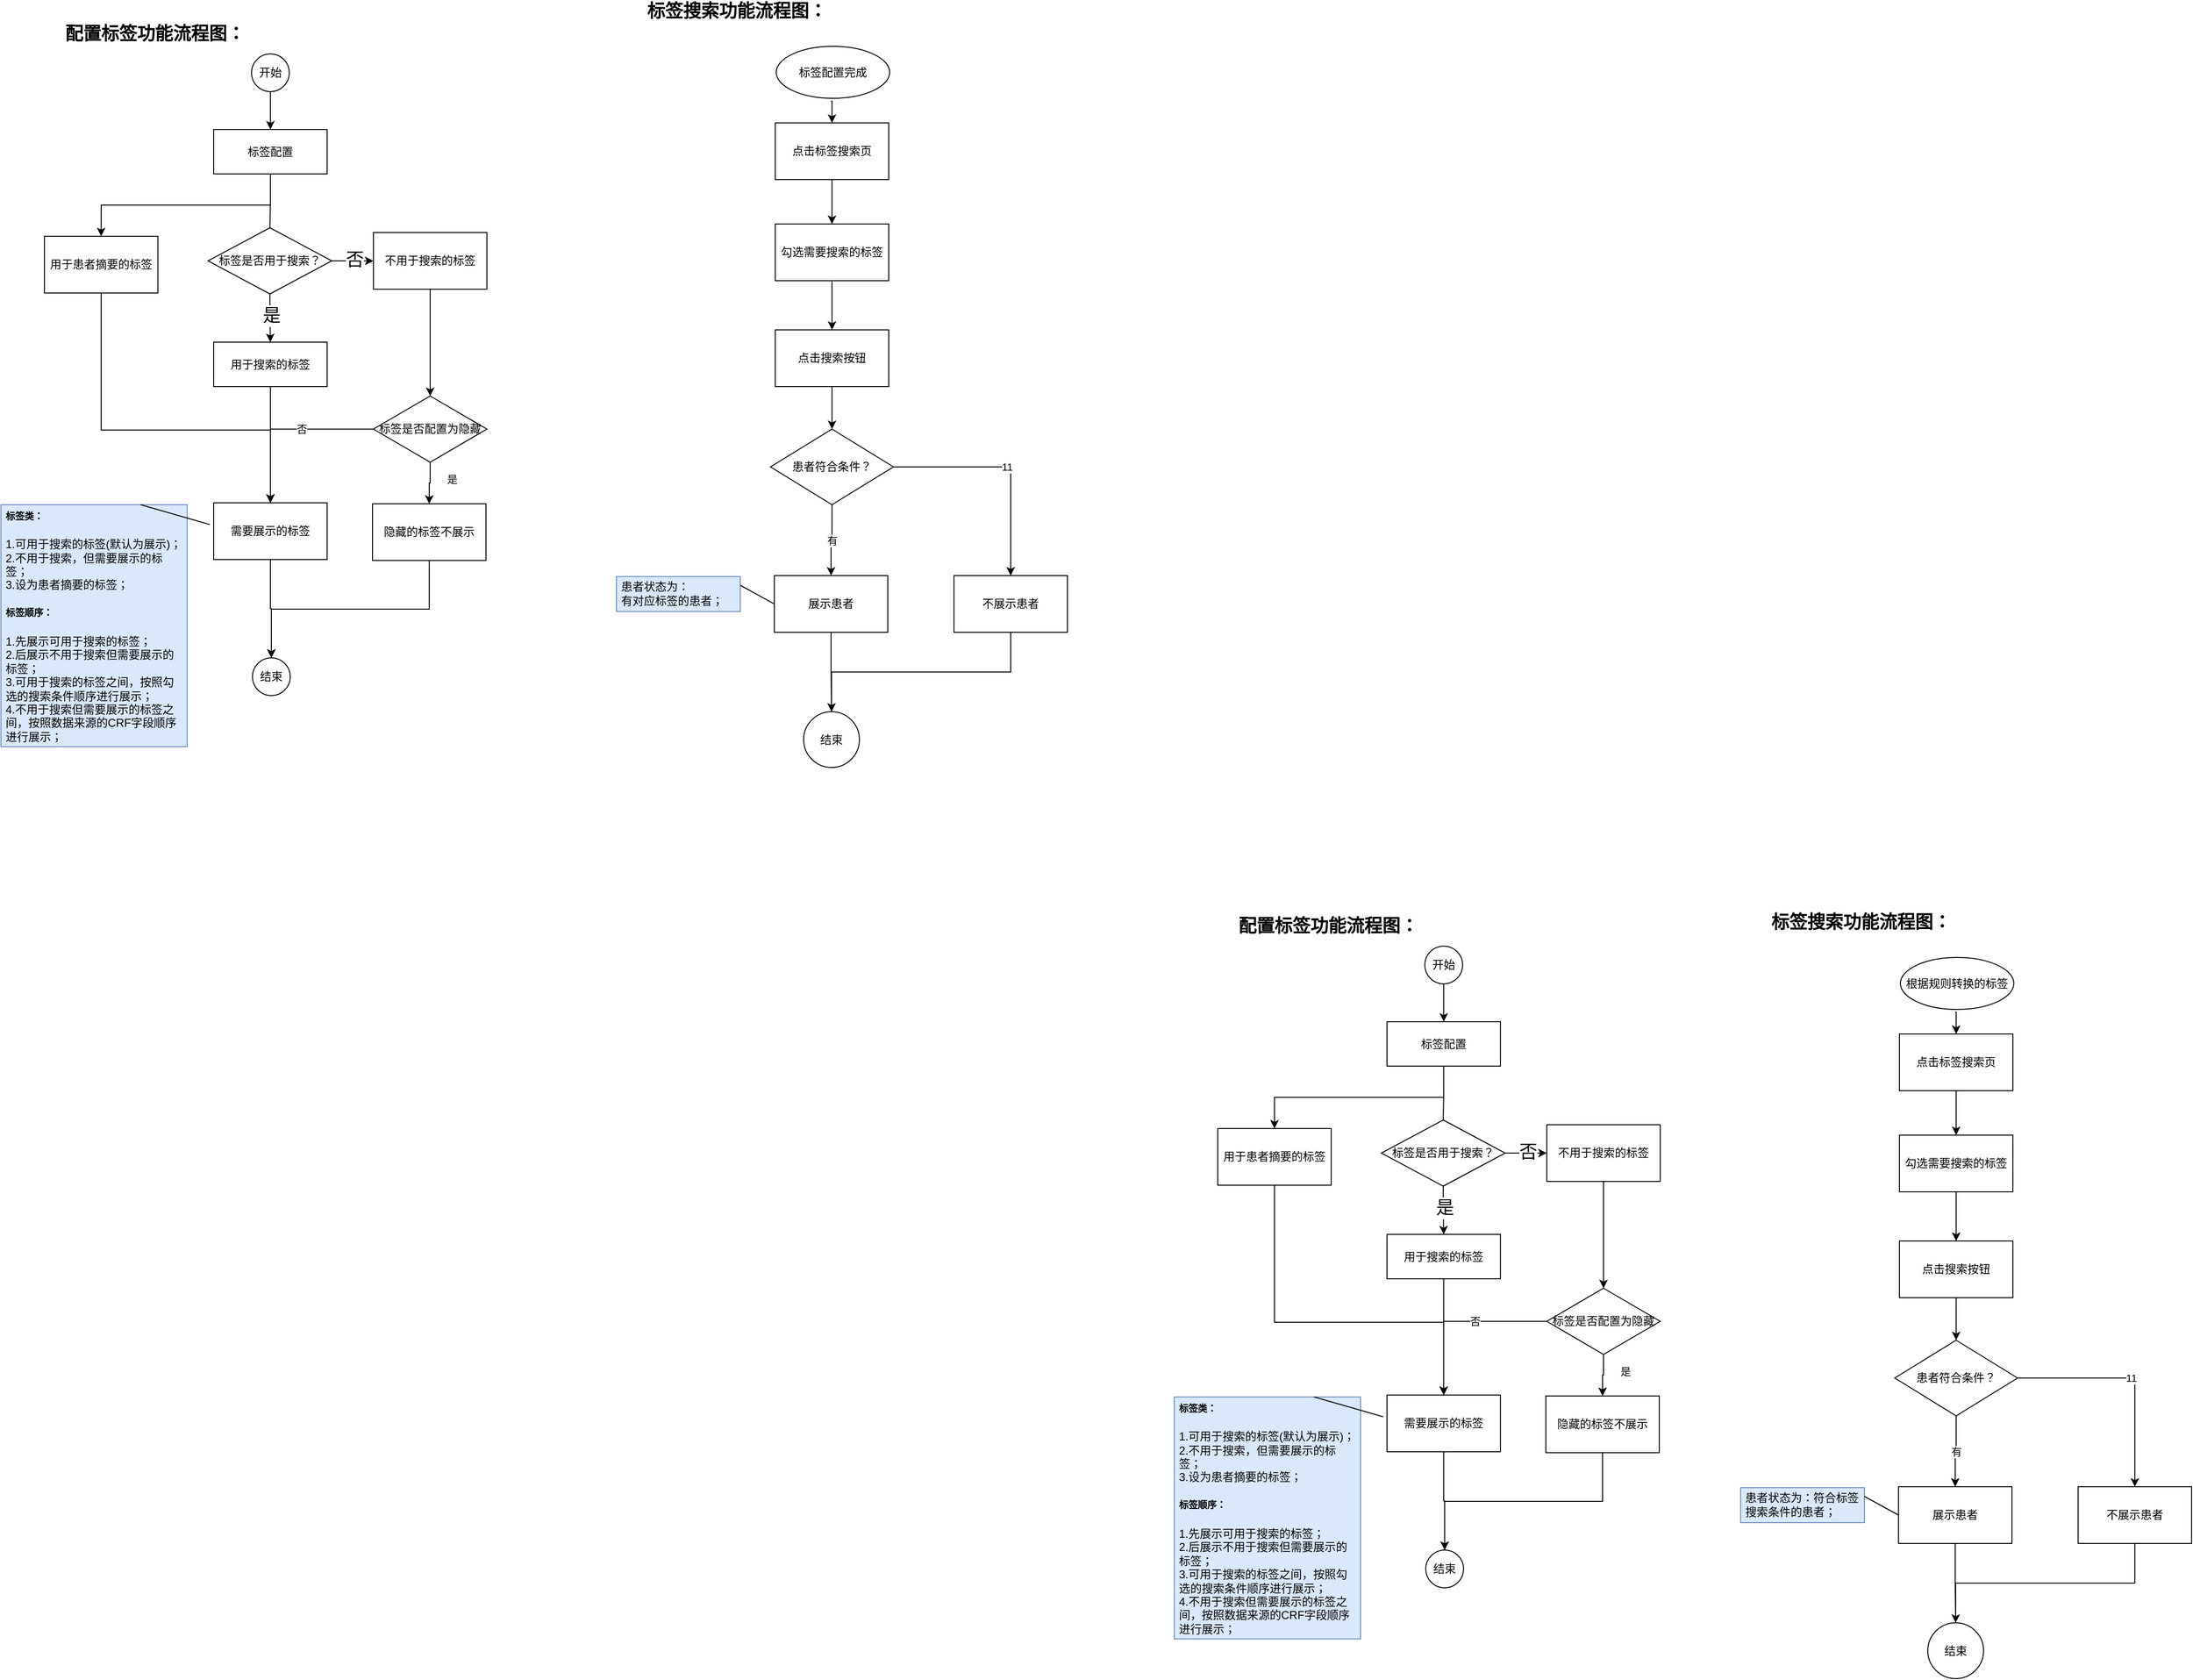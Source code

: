 <mxfile version="14.8.3" type="github">
  <diagram id="2TADyYtRJeXbwywr8u7V" name="第 1 页">
    <mxGraphModel dx="2381" dy="621" grid="0" gridSize="10" guides="0" tooltips="1" connect="1" arrows="1" fold="1" page="1" pageScale="1" pageWidth="1200" pageHeight="1920" math="0" shadow="0">
      <root>
        <mxCell id="0" />
        <mxCell id="1" parent="0" />
        <mxCell id="0NsFDEd5azYHx1vuOnu8-48" style="edgeStyle=orthogonalEdgeStyle;rounded=0;orthogonalLoop=1;jettySize=auto;html=1;entryX=0.5;entryY=0;entryDx=0;entryDy=0;" parent="1" source="0NsFDEd5azYHx1vuOnu8-5" target="0NsFDEd5azYHx1vuOnu8-15" edge="1">
          <mxGeometry relative="1" as="geometry">
            <mxPoint x="-260" y="288" as="targetPoint" />
          </mxGeometry>
        </mxCell>
        <mxCell id="0NsFDEd5azYHx1vuOnu8-5" value="点击标签搜索页" style="rounded=0;whiteSpace=wrap;html=1;" parent="1" vertex="1">
          <mxGeometry x="-320" y="186" width="120" height="60" as="geometry" />
        </mxCell>
        <mxCell id="0NsFDEd5azYHx1vuOnu8-47" style="edgeStyle=orthogonalEdgeStyle;rounded=0;orthogonalLoop=1;jettySize=auto;html=1;exitX=0.5;exitY=1;exitDx=0;exitDy=0;entryX=0.5;entryY=0;entryDx=0;entryDy=0;" parent="1" target="0NsFDEd5azYHx1vuOnu8-5" edge="1">
          <mxGeometry relative="1" as="geometry">
            <mxPoint x="-261" y="163" as="sourcePoint" />
          </mxGeometry>
        </mxCell>
        <mxCell id="0NsFDEd5azYHx1vuOnu8-22" style="edgeStyle=orthogonalEdgeStyle;rounded=0;orthogonalLoop=1;jettySize=auto;html=1;entryX=0.5;entryY=0;entryDx=0;entryDy=0;" parent="1" source="0NsFDEd5azYHx1vuOnu8-15" target="0NsFDEd5azYHx1vuOnu8-19" edge="1">
          <mxGeometry relative="1" as="geometry" />
        </mxCell>
        <mxCell id="0NsFDEd5azYHx1vuOnu8-15" value="勾选需要搜索的标签" style="rounded=0;whiteSpace=wrap;html=1;" parent="1" vertex="1">
          <mxGeometry x="-320" y="293" width="120" height="60" as="geometry" />
        </mxCell>
        <mxCell id="0NsFDEd5azYHx1vuOnu8-19" value="点击搜索按钮" style="rounded=0;whiteSpace=wrap;html=1;" parent="1" vertex="1">
          <mxGeometry x="-320" y="405" width="120" height="60" as="geometry" />
        </mxCell>
        <mxCell id="0NsFDEd5azYHx1vuOnu8-33" style="edgeStyle=orthogonalEdgeStyle;rounded=0;orthogonalLoop=1;jettySize=auto;html=1;exitX=0.5;exitY=1;exitDx=0;exitDy=0;entryX=0.5;entryY=0;entryDx=0;entryDy=0;fillColor=#d5e8d4;" parent="1" source="0NsFDEd5azYHx1vuOnu8-19" target="0NsFDEd5azYHx1vuOnu8-24" edge="1">
          <mxGeometry relative="1" as="geometry">
            <mxPoint x="-261" y="588" as="sourcePoint" />
          </mxGeometry>
        </mxCell>
        <mxCell id="0NsFDEd5azYHx1vuOnu8-26" value="有" style="edgeStyle=orthogonalEdgeStyle;rounded=0;orthogonalLoop=1;jettySize=auto;html=1;exitX=0.5;exitY=1;exitDx=0;exitDy=0;entryX=0.5;entryY=0;entryDx=0;entryDy=0;" parent="1" source="0NsFDEd5azYHx1vuOnu8-24" target="0NsFDEd5azYHx1vuOnu8-25" edge="1">
          <mxGeometry relative="1" as="geometry" />
        </mxCell>
        <mxCell id="0NsFDEd5azYHx1vuOnu8-35" value="11" style="edgeStyle=orthogonalEdgeStyle;rounded=0;orthogonalLoop=1;jettySize=auto;html=1;entryX=0.5;entryY=0;entryDx=0;entryDy=0;" parent="1" source="0NsFDEd5azYHx1vuOnu8-24" target="0NsFDEd5azYHx1vuOnu8-27" edge="1">
          <mxGeometry relative="1" as="geometry" />
        </mxCell>
        <mxCell id="0NsFDEd5azYHx1vuOnu8-24" value="患者符合条件？" style="rhombus;whiteSpace=wrap;html=1;" parent="1" vertex="1">
          <mxGeometry x="-325" y="510" width="130" height="80" as="geometry" />
        </mxCell>
        <mxCell id="0NsFDEd5azYHx1vuOnu8-25" value="展示患者" style="rounded=0;whiteSpace=wrap;html=1;" parent="1" vertex="1">
          <mxGeometry x="-321" y="665" width="120" height="60" as="geometry" />
        </mxCell>
        <mxCell id="lo-D50GMY3HxLi5D7oOY-20" style="edgeStyle=orthogonalEdgeStyle;rounded=0;orthogonalLoop=1;jettySize=auto;html=1;exitX=0.5;exitY=1;exitDx=0;exitDy=0;" edge="1" parent="1" source="0NsFDEd5azYHx1vuOnu8-27" target="0NsFDEd5azYHx1vuOnu8-45">
          <mxGeometry relative="1" as="geometry" />
        </mxCell>
        <mxCell id="0NsFDEd5azYHx1vuOnu8-27" value="不展示患者" style="rounded=0;whiteSpace=wrap;html=1;" parent="1" vertex="1">
          <mxGeometry x="-131" y="665" width="120" height="60" as="geometry" />
        </mxCell>
        <mxCell id="0NsFDEd5azYHx1vuOnu8-39" style="edgeStyle=orthogonalEdgeStyle;rounded=0;orthogonalLoop=1;jettySize=auto;html=1;entryX=0.5;entryY=0;entryDx=0;entryDy=0;" parent="1" target="0NsFDEd5azYHx1vuOnu8-32" edge="1">
          <mxGeometry relative="1" as="geometry">
            <mxPoint x="530.0" y="1220" as="sourcePoint" />
          </mxGeometry>
        </mxCell>
        <mxCell id="0NsFDEd5azYHx1vuOnu8-52" value="标签搜索功能流程图：" style="text;html=1;strokeColor=none;fillColor=none;align=center;verticalAlign=middle;whiteSpace=wrap;rounded=0;fontSize=19;fontStyle=1" parent="1" vertex="1">
          <mxGeometry x="-502" y="58" width="283" height="20" as="geometry" />
        </mxCell>
        <mxCell id="0NsFDEd5azYHx1vuOnu8-53" value="配置标签功能流程图：" style="text;html=1;strokeColor=none;fillColor=none;align=center;verticalAlign=middle;whiteSpace=wrap;rounded=0;fontFamily=Verdana;fontStyle=1;fontSize=19;" parent="1" vertex="1">
          <mxGeometry x="-1115" y="82" width="278" height="20" as="geometry" />
        </mxCell>
        <mxCell id="lo-D50GMY3HxLi5D7oOY-1" value="" style="edgeStyle=orthogonalEdgeStyle;rounded=0;orthogonalLoop=1;jettySize=auto;html=1;" edge="1" parent="1" source="0NsFDEd5azYHx1vuOnu8-54" target="0NsFDEd5azYHx1vuOnu8-55">
          <mxGeometry relative="1" as="geometry" />
        </mxCell>
        <mxCell id="0NsFDEd5azYHx1vuOnu8-54" value="开始" style="ellipse;whiteSpace=wrap;html=1;aspect=fixed;" parent="1" vertex="1">
          <mxGeometry x="-874" y="113" width="40" height="40" as="geometry" />
        </mxCell>
        <mxCell id="lo-D50GMY3HxLi5D7oOY-4" style="edgeStyle=orthogonalEdgeStyle;rounded=0;orthogonalLoop=1;jettySize=auto;html=1;entryX=0.5;entryY=0;entryDx=0;entryDy=0;startArrow=none;" edge="1" parent="1" source="lo-D50GMY3HxLi5D7oOY-34" target="lo-D50GMY3HxLi5D7oOY-25">
          <mxGeometry relative="1" as="geometry">
            <mxPoint x="-876" y="281" as="targetPoint" />
          </mxGeometry>
        </mxCell>
        <mxCell id="lo-D50GMY3HxLi5D7oOY-43" value="是" style="edgeLabel;html=1;align=center;verticalAlign=middle;resizable=0;points=[];fontSize=19;fontFamily=Verdana;" vertex="1" connectable="0" parent="lo-D50GMY3HxLi5D7oOY-4">
          <mxGeometry x="-0.127" y="1" relative="1" as="geometry">
            <mxPoint as="offset" />
          </mxGeometry>
        </mxCell>
        <mxCell id="lo-D50GMY3HxLi5D7oOY-37" style="edgeStyle=orthogonalEdgeStyle;rounded=0;orthogonalLoop=1;jettySize=auto;html=1;entryX=0.5;entryY=0;entryDx=0;entryDy=0;strokeColor=#000000;exitX=0.5;exitY=1;exitDx=0;exitDy=0;" edge="1" parent="1" source="0NsFDEd5azYHx1vuOnu8-55" target="lo-D50GMY3HxLi5D7oOY-24">
          <mxGeometry relative="1" as="geometry">
            <mxPoint x="-754" y="254" as="sourcePoint" />
          </mxGeometry>
        </mxCell>
        <mxCell id="0NsFDEd5azYHx1vuOnu8-55" value="标签配置" style="rounded=0;whiteSpace=wrap;html=1;" parent="1" vertex="1">
          <mxGeometry x="-914" y="193" width="120" height="47" as="geometry" />
        </mxCell>
        <mxCell id="lo-D50GMY3HxLi5D7oOY-6" style="edgeStyle=orthogonalEdgeStyle;rounded=0;orthogonalLoop=1;jettySize=auto;html=1;exitX=0.5;exitY=1;exitDx=0;exitDy=0;entryX=0.5;entryY=0;entryDx=0;entryDy=0;" edge="1" parent="1" source="0NsFDEd5azYHx1vuOnu8-62" target="0NsFDEd5azYHx1vuOnu8-69">
          <mxGeometry relative="1" as="geometry" />
        </mxCell>
        <mxCell id="0NsFDEd5azYHx1vuOnu8-62" value="不用于搜索的标签" style="rounded=0;whiteSpace=wrap;html=1;" parent="1" vertex="1">
          <mxGeometry x="-745" y="302" width="120" height="60" as="geometry" />
        </mxCell>
        <mxCell id="0NsFDEd5azYHx1vuOnu8-67" style="edgeStyle=orthogonalEdgeStyle;rounded=0;orthogonalLoop=1;jettySize=auto;html=1;entryX=0.5;entryY=0;entryDx=0;entryDy=0;" parent="1" source="0NsFDEd5azYHx1vuOnu8-69" target="0NsFDEd5azYHx1vuOnu8-71" edge="1">
          <mxGeometry relative="1" as="geometry" />
        </mxCell>
        <mxCell id="lo-D50GMY3HxLi5D7oOY-17" value="是" style="edgeLabel;html=1;align=center;verticalAlign=middle;resizable=0;points=[];" vertex="1" connectable="0" parent="0NsFDEd5azYHx1vuOnu8-67">
          <mxGeometry x="-0.27" relative="1" as="geometry">
            <mxPoint x="23" y="1" as="offset" />
          </mxGeometry>
        </mxCell>
        <mxCell id="0NsFDEd5azYHx1vuOnu8-68" style="edgeStyle=orthogonalEdgeStyle;rounded=0;orthogonalLoop=1;jettySize=auto;html=1;entryX=0.5;entryY=0;entryDx=0;entryDy=0;" parent="1" source="0NsFDEd5azYHx1vuOnu8-69" target="0NsFDEd5azYHx1vuOnu8-73" edge="1">
          <mxGeometry relative="1" as="geometry" />
        </mxCell>
        <mxCell id="lo-D50GMY3HxLi5D7oOY-16" value="否" style="edgeLabel;html=1;align=center;verticalAlign=middle;resizable=0;points=[];" vertex="1" connectable="0" parent="0NsFDEd5azYHx1vuOnu8-68">
          <mxGeometry x="-0.532" y="-3" relative="1" as="geometry">
            <mxPoint x="-32" y="3" as="offset" />
          </mxGeometry>
        </mxCell>
        <mxCell id="0NsFDEd5azYHx1vuOnu8-69" value="标签是否配置为隐藏" style="rhombus;whiteSpace=wrap;html=1;" parent="1" vertex="1">
          <mxGeometry x="-745" y="475" width="120" height="70" as="geometry" />
        </mxCell>
        <mxCell id="0NsFDEd5azYHx1vuOnu8-71" value="隐藏的标签不展示" style="rounded=0;whiteSpace=wrap;html=1;" parent="1" vertex="1">
          <mxGeometry x="-746" y="589" width="120" height="60" as="geometry" />
        </mxCell>
        <mxCell id="0NsFDEd5azYHx1vuOnu8-72" style="edgeStyle=orthogonalEdgeStyle;rounded=0;orthogonalLoop=1;jettySize=auto;html=1;entryX=0.5;entryY=0;entryDx=0;entryDy=0;" parent="1" source="0NsFDEd5azYHx1vuOnu8-73" target="lo-D50GMY3HxLi5D7oOY-10" edge="1">
          <mxGeometry relative="1" as="geometry">
            <mxPoint x="-853.5" y="705" as="targetPoint" />
          </mxGeometry>
        </mxCell>
        <mxCell id="0NsFDEd5azYHx1vuOnu8-73" value="需要展示的标签" style="rounded=0;whiteSpace=wrap;html=1;" parent="1" vertex="1">
          <mxGeometry x="-914" y="588" width="120" height="60" as="geometry" />
        </mxCell>
        <mxCell id="lo-D50GMY3HxLi5D7oOY-13" style="edgeStyle=orthogonalEdgeStyle;rounded=0;orthogonalLoop=1;jettySize=auto;html=1;exitX=0.5;exitY=1;exitDx=0;exitDy=0;" edge="1" parent="1" source="0NsFDEd5azYHx1vuOnu8-71" target="lo-D50GMY3HxLi5D7oOY-10">
          <mxGeometry relative="1" as="geometry">
            <mxPoint x="-853.5" y="754" as="sourcePoint" />
          </mxGeometry>
        </mxCell>
        <mxCell id="0NsFDEd5azYHx1vuOnu8-79" style="edgeStyle=orthogonalEdgeStyle;rounded=0;orthogonalLoop=1;jettySize=auto;html=1;exitX=0.5;exitY=1;exitDx=0;exitDy=0;" parent="1" source="0NsFDEd5azYHx1vuOnu8-53" target="0NsFDEd5azYHx1vuOnu8-53" edge="1">
          <mxGeometry relative="1" as="geometry" />
        </mxCell>
        <mxCell id="lo-D50GMY3HxLi5D7oOY-2" value="&lt;span&gt;标签配置完成&lt;/span&gt;" style="ellipse;whiteSpace=wrap;html=1;" vertex="1" parent="1">
          <mxGeometry x="-319" y="105" width="120" height="55" as="geometry" />
        </mxCell>
        <mxCell id="lo-D50GMY3HxLi5D7oOY-10" value="结束" style="ellipse;whiteSpace=wrap;html=1;aspect=fixed;" vertex="1" parent="1">
          <mxGeometry x="-873" y="752" width="40" height="40" as="geometry" />
        </mxCell>
        <mxCell id="0NsFDEd5azYHx1vuOnu8-45" value="结束" style="ellipse;whiteSpace=wrap;html=1;aspect=fixed;" parent="1" vertex="1">
          <mxGeometry x="-290" y="809" width="59" height="59" as="geometry" />
        </mxCell>
        <mxCell id="lo-D50GMY3HxLi5D7oOY-18" value="" style="edgeStyle=orthogonalEdgeStyle;rounded=0;orthogonalLoop=1;jettySize=auto;html=1;exitX=0.5;exitY=1;exitDx=0;exitDy=0;endArrow=none;" edge="1" parent="1" source="0NsFDEd5azYHx1vuOnu8-25" target="0NsFDEd5azYHx1vuOnu8-45">
          <mxGeometry relative="1" as="geometry">
            <mxPoint x="-71" y="1275" as="targetPoint" />
            <mxPoint x="-261" y="725" as="sourcePoint" />
          </mxGeometry>
        </mxCell>
        <mxCell id="lo-D50GMY3HxLi5D7oOY-22" value="&lt;h5&gt;标签类：&lt;/h5&gt;1.可用于搜索的标签(默认为展示)；&lt;br&gt;2.不用于搜索，但需要展示的标签；&lt;br&gt;3.设为患者摘要的标签；&lt;br&gt;&lt;h5&gt;标签顺序：&lt;/h5&gt;1.先展示可用于搜索的标签；&lt;br&gt;2.后展示不用于搜索但需要展示的标签；&lt;br&gt;3.可用于搜索的标签之间，按照勾选的搜索条件顺序进行展示；&lt;br&gt;4.不用于搜索但需要展示的标签之间，按照数据来源的CRF字段顺序进行展示；" style="text;html=1;fillColor=#dae8fc;spacing=5;spacingTop=-20;whiteSpace=wrap;overflow=hidden;rounded=0;strokeColor=#6c8ebf;" vertex="1" parent="1">
          <mxGeometry x="-1139" y="590" width="197" height="256" as="geometry" />
        </mxCell>
        <mxCell id="lo-D50GMY3HxLi5D7oOY-23" value="&lt;br&gt;患者状态为：&lt;br&gt;有对应标签的患者；" style="text;html=1;fillColor=#dae8fc;spacing=5;spacingTop=-20;whiteSpace=wrap;overflow=hidden;rounded=0;strokeColor=#6c8ebf;" vertex="1" parent="1">
          <mxGeometry x="-488" y="666" width="131" height="37" as="geometry" />
        </mxCell>
        <mxCell id="lo-D50GMY3HxLi5D7oOY-45" style="edgeStyle=orthogonalEdgeStyle;rounded=0;orthogonalLoop=1;jettySize=auto;html=1;entryX=0.5;entryY=0;entryDx=0;entryDy=0;fontFamily=Verdana;fontSize=19;strokeColor=#000000;" edge="1" parent="1" source="lo-D50GMY3HxLi5D7oOY-24" target="0NsFDEd5azYHx1vuOnu8-73">
          <mxGeometry relative="1" as="geometry">
            <Array as="points">
              <mxPoint x="-1033" y="511" />
              <mxPoint x="-854" y="511" />
            </Array>
          </mxGeometry>
        </mxCell>
        <mxCell id="lo-D50GMY3HxLi5D7oOY-24" value="用于患者摘要的标签" style="rounded=0;whiteSpace=wrap;html=1;fontStyle=0" vertex="1" parent="1">
          <mxGeometry x="-1093" y="306" width="120" height="60" as="geometry" />
        </mxCell>
        <mxCell id="lo-D50GMY3HxLi5D7oOY-33" style="edgeStyle=orthogonalEdgeStyle;rounded=0;orthogonalLoop=1;jettySize=auto;html=1;entryX=0.5;entryY=0;entryDx=0;entryDy=0;strokeColor=#000000;" edge="1" parent="1" source="lo-D50GMY3HxLi5D7oOY-25" target="0NsFDEd5azYHx1vuOnu8-73">
          <mxGeometry relative="1" as="geometry" />
        </mxCell>
        <mxCell id="lo-D50GMY3HxLi5D7oOY-25" value="用于搜索的标签" style="rounded=0;whiteSpace=wrap;html=1;" vertex="1" parent="1">
          <mxGeometry x="-914" y="418" width="120" height="47" as="geometry" />
        </mxCell>
        <mxCell id="lo-D50GMY3HxLi5D7oOY-36" style="edgeStyle=orthogonalEdgeStyle;rounded=0;orthogonalLoop=1;jettySize=auto;html=1;entryX=0;entryY=0.5;entryDx=0;entryDy=0;strokeColor=#000000;" edge="1" parent="1" source="lo-D50GMY3HxLi5D7oOY-34" target="0NsFDEd5azYHx1vuOnu8-62">
          <mxGeometry relative="1" as="geometry" />
        </mxCell>
        <mxCell id="lo-D50GMY3HxLi5D7oOY-44" value="否" style="edgeLabel;html=1;align=center;verticalAlign=middle;resizable=0;points=[];fontSize=19;fontFamily=Verdana;" vertex="1" connectable="0" parent="lo-D50GMY3HxLi5D7oOY-36">
          <mxGeometry x="0.088" y="1" relative="1" as="geometry">
            <mxPoint as="offset" />
          </mxGeometry>
        </mxCell>
        <mxCell id="lo-D50GMY3HxLi5D7oOY-34" value="标签是否用于搜索？" style="rhombus;whiteSpace=wrap;html=1;" vertex="1" parent="1">
          <mxGeometry x="-920" y="297" width="131" height="70" as="geometry" />
        </mxCell>
        <mxCell id="lo-D50GMY3HxLi5D7oOY-35" value="" style="edgeStyle=orthogonalEdgeStyle;rounded=0;orthogonalLoop=1;jettySize=auto;html=1;entryX=0.5;entryY=0;entryDx=0;entryDy=0;endArrow=none;" edge="1" parent="1" source="0NsFDEd5azYHx1vuOnu8-55" target="lo-D50GMY3HxLi5D7oOY-34">
          <mxGeometry relative="1" as="geometry">
            <mxPoint x="-854" y="240" as="sourcePoint" />
            <mxPoint x="-853" y="383.0" as="targetPoint" />
          </mxGeometry>
        </mxCell>
        <mxCell id="lo-D50GMY3HxLi5D7oOY-40" value="" style="endArrow=none;html=1;strokeColor=#000000;exitX=0.75;exitY=0;exitDx=0;exitDy=0;" edge="1" parent="1" source="lo-D50GMY3HxLi5D7oOY-22">
          <mxGeometry width="50" height="50" relative="1" as="geometry">
            <mxPoint x="-949" y="559" as="sourcePoint" />
            <mxPoint x="-918" y="611" as="targetPoint" />
          </mxGeometry>
        </mxCell>
        <mxCell id="lo-D50GMY3HxLi5D7oOY-42" value="" style="endArrow=none;html=1;strokeColor=#000000;entryX=1;entryY=0.25;entryDx=0;entryDy=0;exitX=0;exitY=0.5;exitDx=0;exitDy=0;" edge="1" parent="1" source="0NsFDEd5azYHx1vuOnu8-25" target="lo-D50GMY3HxLi5D7oOY-23">
          <mxGeometry width="50" height="50" relative="1" as="geometry">
            <mxPoint x="186" y="560" as="sourcePoint" />
            <mxPoint x="-13" y="500" as="targetPoint" />
          </mxGeometry>
        </mxCell>
        <mxCell id="lo-D50GMY3HxLi5D7oOY-46" style="edgeStyle=orthogonalEdgeStyle;rounded=0;orthogonalLoop=1;jettySize=auto;html=1;entryX=0.5;entryY=0;entryDx=0;entryDy=0;" edge="1" source="lo-D50GMY3HxLi5D7oOY-47" target="lo-D50GMY3HxLi5D7oOY-50" parent="1">
          <mxGeometry relative="1" as="geometry">
            <mxPoint x="929" y="1252" as="targetPoint" />
          </mxGeometry>
        </mxCell>
        <mxCell id="lo-D50GMY3HxLi5D7oOY-47" value="点击标签搜索页" style="rounded=0;whiteSpace=wrap;html=1;" vertex="1" parent="1">
          <mxGeometry x="869" y="1150" width="120" height="60" as="geometry" />
        </mxCell>
        <mxCell id="lo-D50GMY3HxLi5D7oOY-48" style="edgeStyle=orthogonalEdgeStyle;rounded=0;orthogonalLoop=1;jettySize=auto;html=1;exitX=0.5;exitY=1;exitDx=0;exitDy=0;entryX=0.5;entryY=0;entryDx=0;entryDy=0;" edge="1" target="lo-D50GMY3HxLi5D7oOY-47" parent="1">
          <mxGeometry relative="1" as="geometry">
            <mxPoint x="928" y="1127.0" as="sourcePoint" />
          </mxGeometry>
        </mxCell>
        <mxCell id="lo-D50GMY3HxLi5D7oOY-49" style="edgeStyle=orthogonalEdgeStyle;rounded=0;orthogonalLoop=1;jettySize=auto;html=1;entryX=0.5;entryY=0;entryDx=0;entryDy=0;" edge="1" source="lo-D50GMY3HxLi5D7oOY-50" target="lo-D50GMY3HxLi5D7oOY-51" parent="1">
          <mxGeometry relative="1" as="geometry" />
        </mxCell>
        <mxCell id="lo-D50GMY3HxLi5D7oOY-50" value="勾选需要搜索的标签" style="rounded=0;whiteSpace=wrap;html=1;" vertex="1" parent="1">
          <mxGeometry x="869" y="1257" width="120" height="60" as="geometry" />
        </mxCell>
        <mxCell id="lo-D50GMY3HxLi5D7oOY-51" value="点击搜索按钮" style="rounded=0;whiteSpace=wrap;html=1;" vertex="1" parent="1">
          <mxGeometry x="869" y="1369" width="120" height="60" as="geometry" />
        </mxCell>
        <mxCell id="lo-D50GMY3HxLi5D7oOY-52" style="edgeStyle=orthogonalEdgeStyle;rounded=0;orthogonalLoop=1;jettySize=auto;html=1;exitX=0.5;exitY=1;exitDx=0;exitDy=0;entryX=0.5;entryY=0;entryDx=0;entryDy=0;fillColor=#d5e8d4;" edge="1" source="lo-D50GMY3HxLi5D7oOY-51" target="lo-D50GMY3HxLi5D7oOY-55" parent="1">
          <mxGeometry relative="1" as="geometry">
            <mxPoint x="928" y="1552" as="sourcePoint" />
          </mxGeometry>
        </mxCell>
        <mxCell id="lo-D50GMY3HxLi5D7oOY-53" value="有" style="edgeStyle=orthogonalEdgeStyle;rounded=0;orthogonalLoop=1;jettySize=auto;html=1;exitX=0.5;exitY=1;exitDx=0;exitDy=0;entryX=0.5;entryY=0;entryDx=0;entryDy=0;" edge="1" source="lo-D50GMY3HxLi5D7oOY-55" target="lo-D50GMY3HxLi5D7oOY-56" parent="1">
          <mxGeometry relative="1" as="geometry" />
        </mxCell>
        <mxCell id="lo-D50GMY3HxLi5D7oOY-54" value="11" style="edgeStyle=orthogonalEdgeStyle;rounded=0;orthogonalLoop=1;jettySize=auto;html=1;entryX=0.5;entryY=0;entryDx=0;entryDy=0;" edge="1" source="lo-D50GMY3HxLi5D7oOY-55" target="lo-D50GMY3HxLi5D7oOY-58" parent="1">
          <mxGeometry relative="1" as="geometry" />
        </mxCell>
        <mxCell id="lo-D50GMY3HxLi5D7oOY-55" value="患者符合条件？" style="rhombus;whiteSpace=wrap;html=1;" vertex="1" parent="1">
          <mxGeometry x="864" y="1474" width="130" height="80" as="geometry" />
        </mxCell>
        <mxCell id="lo-D50GMY3HxLi5D7oOY-56" value="展示患者" style="rounded=0;whiteSpace=wrap;html=1;" vertex="1" parent="1">
          <mxGeometry x="868" y="1629" width="120" height="60" as="geometry" />
        </mxCell>
        <mxCell id="lo-D50GMY3HxLi5D7oOY-57" style="edgeStyle=orthogonalEdgeStyle;rounded=0;orthogonalLoop=1;jettySize=auto;html=1;exitX=0.5;exitY=1;exitDx=0;exitDy=0;" edge="1" source="lo-D50GMY3HxLi5D7oOY-58" target="lo-D50GMY3HxLi5D7oOY-61" parent="1">
          <mxGeometry relative="1" as="geometry" />
        </mxCell>
        <mxCell id="lo-D50GMY3HxLi5D7oOY-58" value="不展示患者" style="rounded=0;whiteSpace=wrap;html=1;" vertex="1" parent="1">
          <mxGeometry x="1058" y="1629" width="120" height="60" as="geometry" />
        </mxCell>
        <mxCell id="lo-D50GMY3HxLi5D7oOY-59" value="标签搜索功能流程图：" style="text;html=1;strokeColor=none;fillColor=none;align=center;verticalAlign=middle;whiteSpace=wrap;rounded=0;fontSize=19;fontStyle=1" vertex="1" parent="1">
          <mxGeometry x="687" y="1022" width="283" height="20" as="geometry" />
        </mxCell>
        <mxCell id="lo-D50GMY3HxLi5D7oOY-60" value="根据规则转换的标签" style="ellipse;whiteSpace=wrap;html=1;" vertex="1" parent="1">
          <mxGeometry x="870" y="1069" width="120" height="55" as="geometry" />
        </mxCell>
        <mxCell id="lo-D50GMY3HxLi5D7oOY-61" value="结束" style="ellipse;whiteSpace=wrap;html=1;aspect=fixed;" vertex="1" parent="1">
          <mxGeometry x="899" y="1773" width="59" height="59" as="geometry" />
        </mxCell>
        <mxCell id="lo-D50GMY3HxLi5D7oOY-62" value="" style="edgeStyle=orthogonalEdgeStyle;rounded=0;orthogonalLoop=1;jettySize=auto;html=1;exitX=0.5;exitY=1;exitDx=0;exitDy=0;endArrow=none;" edge="1" source="lo-D50GMY3HxLi5D7oOY-56" target="lo-D50GMY3HxLi5D7oOY-61" parent="1">
          <mxGeometry relative="1" as="geometry">
            <mxPoint x="1118" y="2239" as="targetPoint" />
            <mxPoint x="928" y="1689" as="sourcePoint" />
          </mxGeometry>
        </mxCell>
        <mxCell id="lo-D50GMY3HxLi5D7oOY-63" value="&lt;br&gt;患者状态为：符合标签搜索条件的患者；" style="text;html=1;fillColor=#dae8fc;spacing=5;spacingTop=-20;whiteSpace=wrap;overflow=hidden;rounded=0;strokeColor=#6c8ebf;" vertex="1" parent="1">
          <mxGeometry x="701" y="1630" width="131" height="37" as="geometry" />
        </mxCell>
        <mxCell id="lo-D50GMY3HxLi5D7oOY-64" value="" style="endArrow=none;html=1;strokeColor=#000000;entryX=1;entryY=0.25;entryDx=0;entryDy=0;exitX=0;exitY=0.5;exitDx=0;exitDy=0;" edge="1" source="lo-D50GMY3HxLi5D7oOY-56" target="lo-D50GMY3HxLi5D7oOY-63" parent="1">
          <mxGeometry width="50" height="50" relative="1" as="geometry">
            <mxPoint x="1375" y="1524" as="sourcePoint" />
            <mxPoint x="1176" y="1464" as="targetPoint" />
          </mxGeometry>
        </mxCell>
        <mxCell id="lo-D50GMY3HxLi5D7oOY-65" value="配置标签功能流程图：" style="text;html=1;strokeColor=none;fillColor=none;align=center;verticalAlign=middle;whiteSpace=wrap;rounded=0;fontFamily=Verdana;fontStyle=1;fontSize=19;" vertex="1" parent="1">
          <mxGeometry x="126" y="1026" width="278" height="20" as="geometry" />
        </mxCell>
        <mxCell id="lo-D50GMY3HxLi5D7oOY-66" value="" style="edgeStyle=orthogonalEdgeStyle;rounded=0;orthogonalLoop=1;jettySize=auto;html=1;" edge="1" source="lo-D50GMY3HxLi5D7oOY-67" target="lo-D50GMY3HxLi5D7oOY-71" parent="1">
          <mxGeometry relative="1" as="geometry" />
        </mxCell>
        <mxCell id="lo-D50GMY3HxLi5D7oOY-67" value="开始" style="ellipse;whiteSpace=wrap;html=1;aspect=fixed;" vertex="1" parent="1">
          <mxGeometry x="367" y="1057" width="40" height="40" as="geometry" />
        </mxCell>
        <mxCell id="lo-D50GMY3HxLi5D7oOY-68" style="edgeStyle=orthogonalEdgeStyle;rounded=0;orthogonalLoop=1;jettySize=auto;html=1;entryX=0.5;entryY=0;entryDx=0;entryDy=0;startArrow=none;" edge="1" source="lo-D50GMY3HxLi5D7oOY-92" target="lo-D50GMY3HxLi5D7oOY-89" parent="1">
          <mxGeometry relative="1" as="geometry">
            <mxPoint x="365" y="1225" as="targetPoint" />
          </mxGeometry>
        </mxCell>
        <mxCell id="lo-D50GMY3HxLi5D7oOY-69" value="是" style="edgeLabel;html=1;align=center;verticalAlign=middle;resizable=0;points=[];fontSize=19;fontFamily=Verdana;" vertex="1" connectable="0" parent="lo-D50GMY3HxLi5D7oOY-68">
          <mxGeometry x="-0.127" y="1" relative="1" as="geometry">
            <mxPoint as="offset" />
          </mxGeometry>
        </mxCell>
        <mxCell id="lo-D50GMY3HxLi5D7oOY-70" style="edgeStyle=orthogonalEdgeStyle;rounded=0;orthogonalLoop=1;jettySize=auto;html=1;entryX=0.5;entryY=0;entryDx=0;entryDy=0;strokeColor=#000000;exitX=0.5;exitY=1;exitDx=0;exitDy=0;" edge="1" source="lo-D50GMY3HxLi5D7oOY-71" target="lo-D50GMY3HxLi5D7oOY-87" parent="1">
          <mxGeometry relative="1" as="geometry">
            <mxPoint x="487" y="1198" as="sourcePoint" />
          </mxGeometry>
        </mxCell>
        <mxCell id="lo-D50GMY3HxLi5D7oOY-71" value="标签配置" style="rounded=0;whiteSpace=wrap;html=1;" vertex="1" parent="1">
          <mxGeometry x="327" y="1137" width="120" height="47" as="geometry" />
        </mxCell>
        <mxCell id="lo-D50GMY3HxLi5D7oOY-72" style="edgeStyle=orthogonalEdgeStyle;rounded=0;orthogonalLoop=1;jettySize=auto;html=1;exitX=0.5;exitY=1;exitDx=0;exitDy=0;entryX=0.5;entryY=0;entryDx=0;entryDy=0;" edge="1" source="lo-D50GMY3HxLi5D7oOY-73" target="lo-D50GMY3HxLi5D7oOY-78" parent="1">
          <mxGeometry relative="1" as="geometry" />
        </mxCell>
        <mxCell id="lo-D50GMY3HxLi5D7oOY-73" value="不用于搜索的标签" style="rounded=0;whiteSpace=wrap;html=1;" vertex="1" parent="1">
          <mxGeometry x="496" y="1246" width="120" height="60" as="geometry" />
        </mxCell>
        <mxCell id="lo-D50GMY3HxLi5D7oOY-74" style="edgeStyle=orthogonalEdgeStyle;rounded=0;orthogonalLoop=1;jettySize=auto;html=1;entryX=0.5;entryY=0;entryDx=0;entryDy=0;" edge="1" source="lo-D50GMY3HxLi5D7oOY-78" target="lo-D50GMY3HxLi5D7oOY-79" parent="1">
          <mxGeometry relative="1" as="geometry" />
        </mxCell>
        <mxCell id="lo-D50GMY3HxLi5D7oOY-75" value="是" style="edgeLabel;html=1;align=center;verticalAlign=middle;resizable=0;points=[];" vertex="1" connectable="0" parent="lo-D50GMY3HxLi5D7oOY-74">
          <mxGeometry x="-0.27" relative="1" as="geometry">
            <mxPoint x="23" y="1" as="offset" />
          </mxGeometry>
        </mxCell>
        <mxCell id="lo-D50GMY3HxLi5D7oOY-76" style="edgeStyle=orthogonalEdgeStyle;rounded=0;orthogonalLoop=1;jettySize=auto;html=1;entryX=0.5;entryY=0;entryDx=0;entryDy=0;" edge="1" source="lo-D50GMY3HxLi5D7oOY-78" target="lo-D50GMY3HxLi5D7oOY-81" parent="1">
          <mxGeometry relative="1" as="geometry" />
        </mxCell>
        <mxCell id="lo-D50GMY3HxLi5D7oOY-77" value="否" style="edgeLabel;html=1;align=center;verticalAlign=middle;resizable=0;points=[];" vertex="1" connectable="0" parent="lo-D50GMY3HxLi5D7oOY-76">
          <mxGeometry x="-0.532" y="-3" relative="1" as="geometry">
            <mxPoint x="-32" y="3" as="offset" />
          </mxGeometry>
        </mxCell>
        <mxCell id="lo-D50GMY3HxLi5D7oOY-78" value="标签是否配置为隐藏" style="rhombus;whiteSpace=wrap;html=1;" vertex="1" parent="1">
          <mxGeometry x="496" y="1419" width="120" height="70" as="geometry" />
        </mxCell>
        <mxCell id="lo-D50GMY3HxLi5D7oOY-79" value="隐藏的标签不展示" style="rounded=0;whiteSpace=wrap;html=1;" vertex="1" parent="1">
          <mxGeometry x="495" y="1533" width="120" height="60" as="geometry" />
        </mxCell>
        <mxCell id="lo-D50GMY3HxLi5D7oOY-80" style="edgeStyle=orthogonalEdgeStyle;rounded=0;orthogonalLoop=1;jettySize=auto;html=1;entryX=0.5;entryY=0;entryDx=0;entryDy=0;" edge="1" source="lo-D50GMY3HxLi5D7oOY-81" target="lo-D50GMY3HxLi5D7oOY-84" parent="1">
          <mxGeometry relative="1" as="geometry">
            <mxPoint x="387.5" y="1649" as="targetPoint" />
          </mxGeometry>
        </mxCell>
        <mxCell id="lo-D50GMY3HxLi5D7oOY-81" value="需要展示的标签" style="rounded=0;whiteSpace=wrap;html=1;" vertex="1" parent="1">
          <mxGeometry x="327" y="1532" width="120" height="60" as="geometry" />
        </mxCell>
        <mxCell id="lo-D50GMY3HxLi5D7oOY-82" style="edgeStyle=orthogonalEdgeStyle;rounded=0;orthogonalLoop=1;jettySize=auto;html=1;exitX=0.5;exitY=1;exitDx=0;exitDy=0;" edge="1" source="lo-D50GMY3HxLi5D7oOY-79" target="lo-D50GMY3HxLi5D7oOY-84" parent="1">
          <mxGeometry relative="1" as="geometry">
            <mxPoint x="387.5" y="1698" as="sourcePoint" />
          </mxGeometry>
        </mxCell>
        <mxCell id="lo-D50GMY3HxLi5D7oOY-83" style="edgeStyle=orthogonalEdgeStyle;rounded=0;orthogonalLoop=1;jettySize=auto;html=1;exitX=0.5;exitY=1;exitDx=0;exitDy=0;" edge="1" source="lo-D50GMY3HxLi5D7oOY-65" target="lo-D50GMY3HxLi5D7oOY-65" parent="1">
          <mxGeometry relative="1" as="geometry" />
        </mxCell>
        <mxCell id="lo-D50GMY3HxLi5D7oOY-84" value="结束" style="ellipse;whiteSpace=wrap;html=1;aspect=fixed;" vertex="1" parent="1">
          <mxGeometry x="368" y="1696" width="40" height="40" as="geometry" />
        </mxCell>
        <mxCell id="lo-D50GMY3HxLi5D7oOY-85" value="&lt;h5&gt;标签类：&lt;/h5&gt;1.可用于搜索的标签(默认为展示)；&lt;br&gt;2.不用于搜索，但需要展示的标签；&lt;br&gt;3.设为患者摘要的标签；&lt;br&gt;&lt;h5&gt;标签顺序：&lt;/h5&gt;1.先展示可用于搜索的标签；&lt;br&gt;2.后展示不用于搜索但需要展示的标签；&lt;br&gt;3.可用于搜索的标签之间，按照勾选的搜索条件顺序进行展示；&lt;br&gt;4.不用于搜索但需要展示的标签之间，按照数据来源的CRF字段顺序进行展示；" style="text;html=1;fillColor=#dae8fc;spacing=5;spacingTop=-20;whiteSpace=wrap;overflow=hidden;rounded=0;strokeColor=#6c8ebf;" vertex="1" parent="1">
          <mxGeometry x="102" y="1534" width="197" height="256" as="geometry" />
        </mxCell>
        <mxCell id="lo-D50GMY3HxLi5D7oOY-86" style="edgeStyle=orthogonalEdgeStyle;rounded=0;orthogonalLoop=1;jettySize=auto;html=1;entryX=0.5;entryY=0;entryDx=0;entryDy=0;fontFamily=Verdana;fontSize=19;strokeColor=#000000;" edge="1" source="lo-D50GMY3HxLi5D7oOY-87" target="lo-D50GMY3HxLi5D7oOY-81" parent="1">
          <mxGeometry relative="1" as="geometry">
            <Array as="points">
              <mxPoint x="208" y="1455" />
              <mxPoint x="387" y="1455" />
            </Array>
          </mxGeometry>
        </mxCell>
        <mxCell id="lo-D50GMY3HxLi5D7oOY-87" value="用于患者摘要的标签" style="rounded=0;whiteSpace=wrap;html=1;fontStyle=0" vertex="1" parent="1">
          <mxGeometry x="148" y="1250" width="120" height="60" as="geometry" />
        </mxCell>
        <mxCell id="lo-D50GMY3HxLi5D7oOY-88" style="edgeStyle=orthogonalEdgeStyle;rounded=0;orthogonalLoop=1;jettySize=auto;html=1;entryX=0.5;entryY=0;entryDx=0;entryDy=0;strokeColor=#000000;" edge="1" source="lo-D50GMY3HxLi5D7oOY-89" target="lo-D50GMY3HxLi5D7oOY-81" parent="1">
          <mxGeometry relative="1" as="geometry" />
        </mxCell>
        <mxCell id="lo-D50GMY3HxLi5D7oOY-89" value="用于搜索的标签" style="rounded=0;whiteSpace=wrap;html=1;" vertex="1" parent="1">
          <mxGeometry x="327" y="1362" width="120" height="47" as="geometry" />
        </mxCell>
        <mxCell id="lo-D50GMY3HxLi5D7oOY-90" style="edgeStyle=orthogonalEdgeStyle;rounded=0;orthogonalLoop=1;jettySize=auto;html=1;entryX=0;entryY=0.5;entryDx=0;entryDy=0;strokeColor=#000000;" edge="1" source="lo-D50GMY3HxLi5D7oOY-92" target="lo-D50GMY3HxLi5D7oOY-73" parent="1">
          <mxGeometry relative="1" as="geometry" />
        </mxCell>
        <mxCell id="lo-D50GMY3HxLi5D7oOY-91" value="否" style="edgeLabel;html=1;align=center;verticalAlign=middle;resizable=0;points=[];fontSize=19;fontFamily=Verdana;" vertex="1" connectable="0" parent="lo-D50GMY3HxLi5D7oOY-90">
          <mxGeometry x="0.088" y="1" relative="1" as="geometry">
            <mxPoint as="offset" />
          </mxGeometry>
        </mxCell>
        <mxCell id="lo-D50GMY3HxLi5D7oOY-92" value="标签是否用于搜索？" style="rhombus;whiteSpace=wrap;html=1;" vertex="1" parent="1">
          <mxGeometry x="321" y="1241" width="131" height="70" as="geometry" />
        </mxCell>
        <mxCell id="lo-D50GMY3HxLi5D7oOY-93" value="" style="edgeStyle=orthogonalEdgeStyle;rounded=0;orthogonalLoop=1;jettySize=auto;html=1;entryX=0.5;entryY=0;entryDx=0;entryDy=0;endArrow=none;" edge="1" source="lo-D50GMY3HxLi5D7oOY-71" target="lo-D50GMY3HxLi5D7oOY-92" parent="1">
          <mxGeometry relative="1" as="geometry">
            <mxPoint x="387" y="1184" as="sourcePoint" />
            <mxPoint x="388" y="1327.0" as="targetPoint" />
          </mxGeometry>
        </mxCell>
        <mxCell id="lo-D50GMY3HxLi5D7oOY-94" value="" style="endArrow=none;html=1;strokeColor=#000000;exitX=0.75;exitY=0;exitDx=0;exitDy=0;" edge="1" source="lo-D50GMY3HxLi5D7oOY-85" parent="1">
          <mxGeometry width="50" height="50" relative="1" as="geometry">
            <mxPoint x="292" y="1503" as="sourcePoint" />
            <mxPoint x="323" y="1555" as="targetPoint" />
          </mxGeometry>
        </mxCell>
      </root>
    </mxGraphModel>
  </diagram>
</mxfile>
